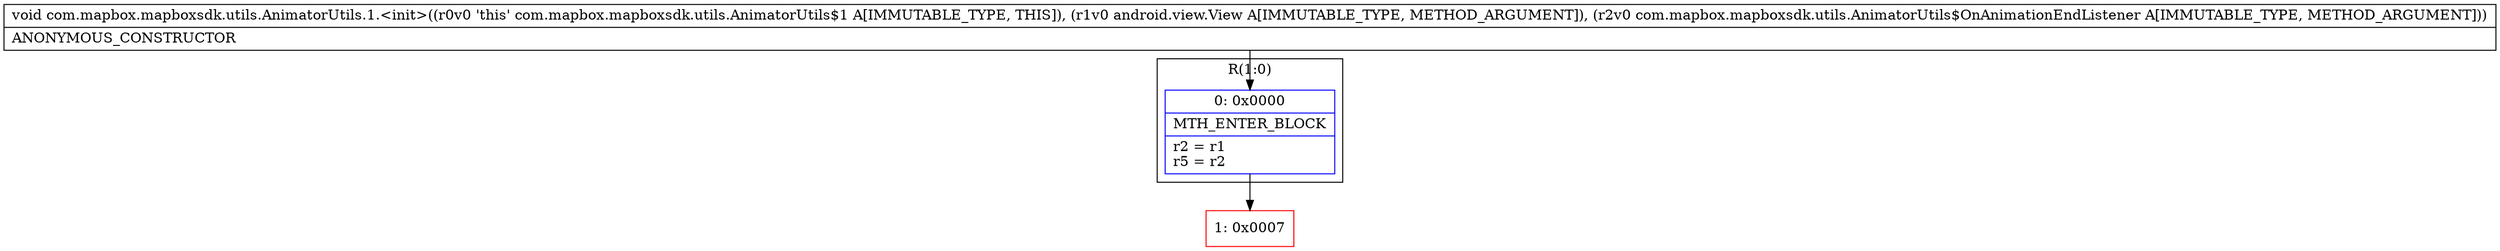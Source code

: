 digraph "CFG forcom.mapbox.mapboxsdk.utils.AnimatorUtils.1.\<init\>(Landroid\/view\/View;Lcom\/mapbox\/mapboxsdk\/utils\/AnimatorUtils$OnAnimationEndListener;)V" {
subgraph cluster_Region_1252836351 {
label = "R(1:0)";
node [shape=record,color=blue];
Node_0 [shape=record,label="{0\:\ 0x0000|MTH_ENTER_BLOCK\l|r2 = r1\lr5 = r2\l}"];
}
Node_1 [shape=record,color=red,label="{1\:\ 0x0007}"];
MethodNode[shape=record,label="{void com.mapbox.mapboxsdk.utils.AnimatorUtils.1.\<init\>((r0v0 'this' com.mapbox.mapboxsdk.utils.AnimatorUtils$1 A[IMMUTABLE_TYPE, THIS]), (r1v0 android.view.View A[IMMUTABLE_TYPE, METHOD_ARGUMENT]), (r2v0 com.mapbox.mapboxsdk.utils.AnimatorUtils$OnAnimationEndListener A[IMMUTABLE_TYPE, METHOD_ARGUMENT]))  | ANONYMOUS_CONSTRUCTOR\l}"];
MethodNode -> Node_0;
Node_0 -> Node_1;
}

